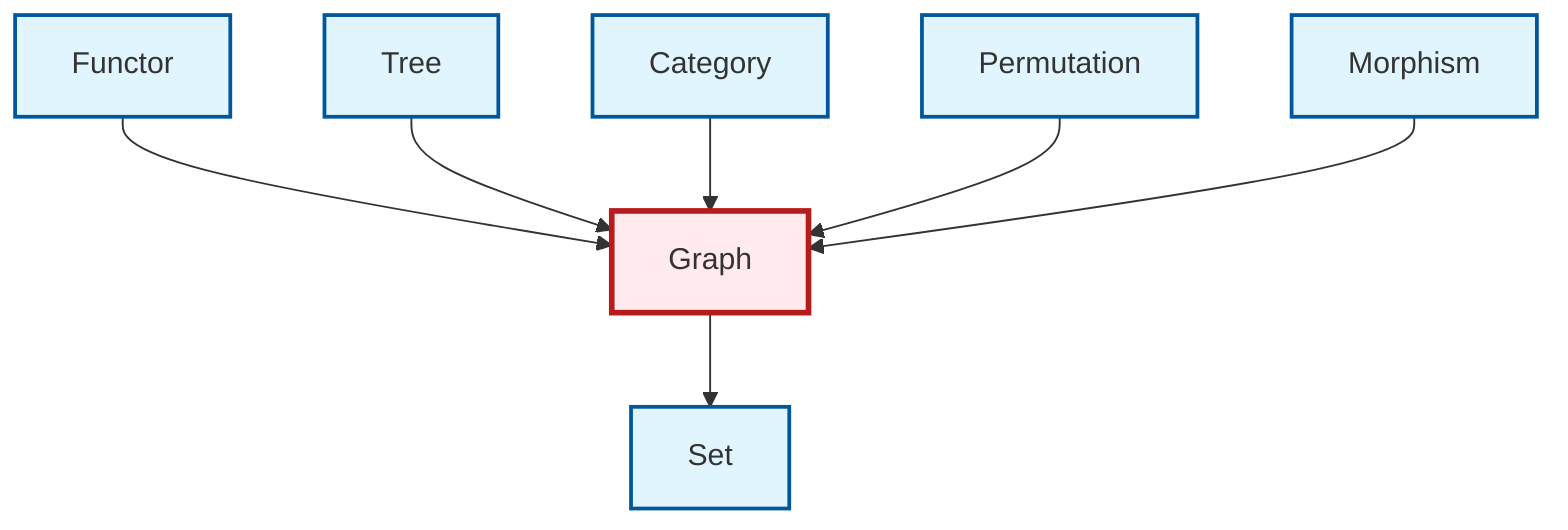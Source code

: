 graph TD
    classDef definition fill:#e1f5fe,stroke:#01579b,stroke-width:2px
    classDef theorem fill:#f3e5f5,stroke:#4a148c,stroke-width:2px
    classDef axiom fill:#fff3e0,stroke:#e65100,stroke-width:2px
    classDef example fill:#e8f5e9,stroke:#1b5e20,stroke-width:2px
    classDef current fill:#ffebee,stroke:#b71c1c,stroke-width:3px
    def-permutation["Permutation"]:::definition
    def-set["Set"]:::definition
    def-graph["Graph"]:::definition
    def-morphism["Morphism"]:::definition
    def-category["Category"]:::definition
    def-functor["Functor"]:::definition
    def-tree["Tree"]:::definition
    def-functor --> def-graph
    def-tree --> def-graph
    def-category --> def-graph
    def-permutation --> def-graph
    def-morphism --> def-graph
    def-graph --> def-set
    class def-graph current